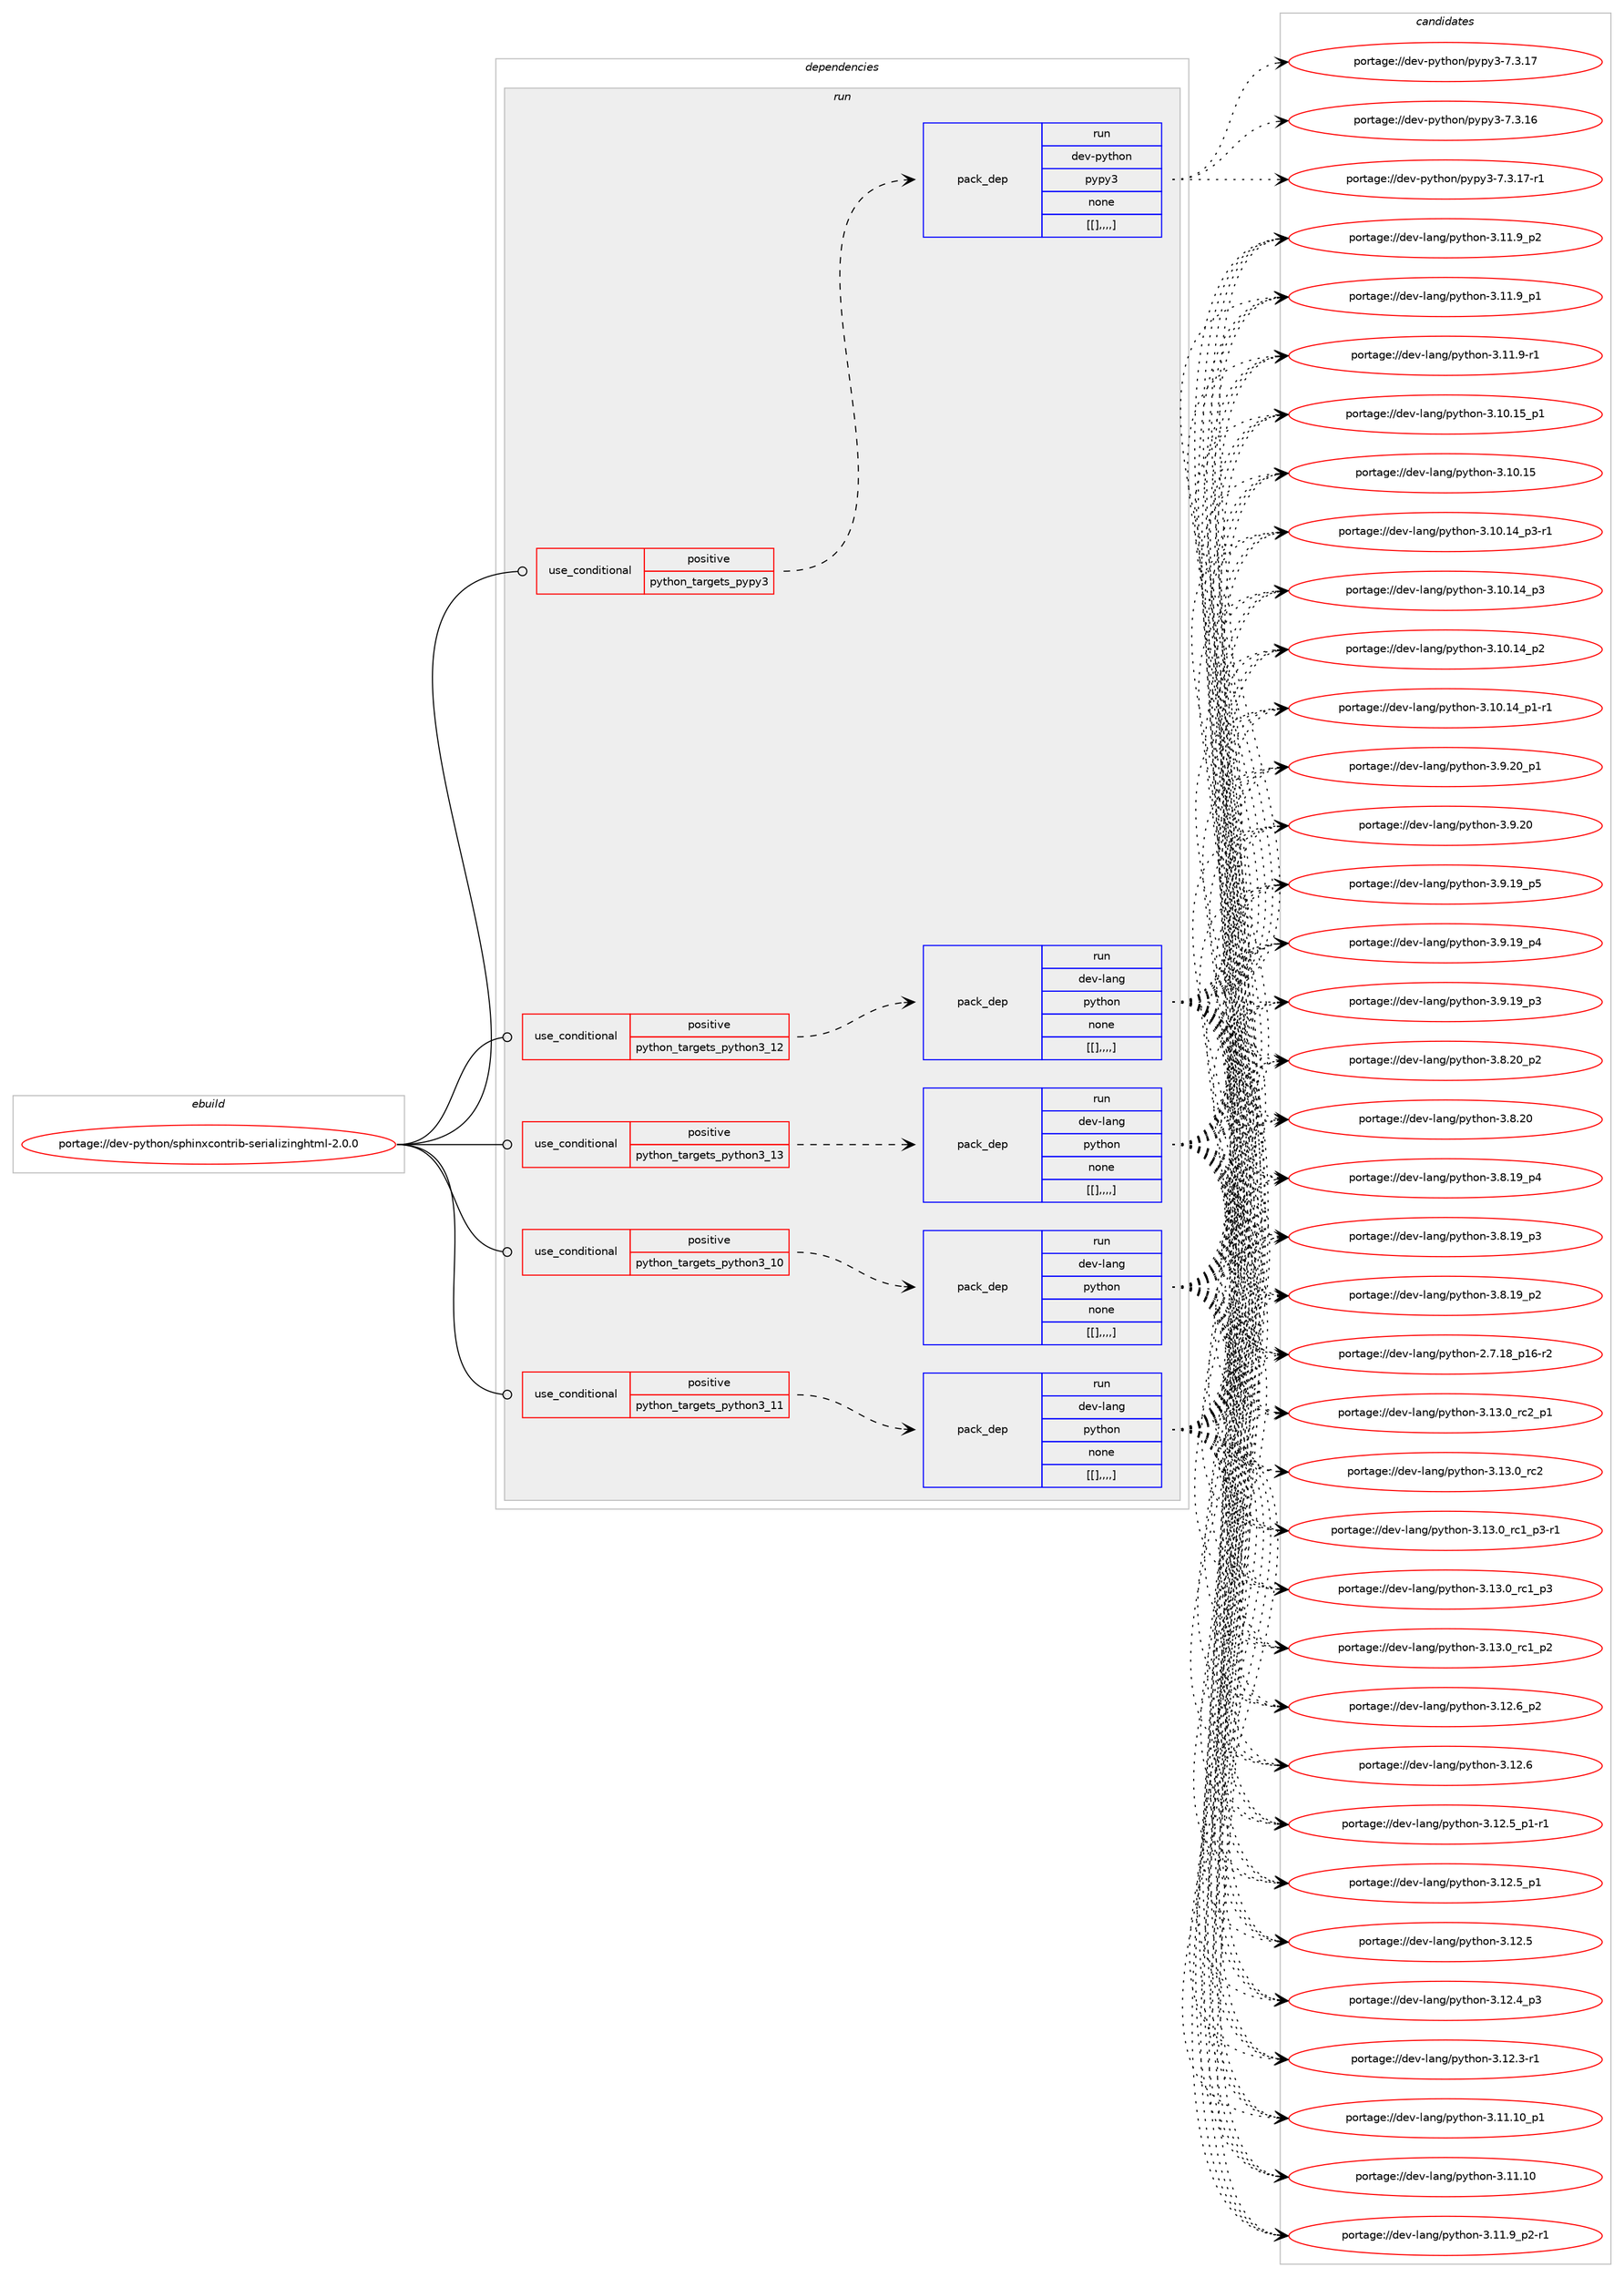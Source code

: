 digraph prolog {

# *************
# Graph options
# *************

newrank=true;
concentrate=true;
compound=true;
graph [rankdir=LR,fontname=Helvetica,fontsize=10,ranksep=1.5];#, ranksep=2.5, nodesep=0.2];
edge  [arrowhead=vee];
node  [fontname=Helvetica,fontsize=10];

# **********
# The ebuild
# **********

subgraph cluster_leftcol {
color=gray;
label=<<i>ebuild</i>>;
id [label="portage://dev-python/sphinxcontrib-serializinghtml-2.0.0", color=red, width=4, href="../dev-python/sphinxcontrib-serializinghtml-2.0.0.svg"];
}

# ****************
# The dependencies
# ****************

subgraph cluster_midcol {
color=gray;
label=<<i>dependencies</i>>;
subgraph cluster_compile {
fillcolor="#eeeeee";
style=filled;
label=<<i>compile</i>>;
}
subgraph cluster_compileandrun {
fillcolor="#eeeeee";
style=filled;
label=<<i>compile and run</i>>;
}
subgraph cluster_run {
fillcolor="#eeeeee";
style=filled;
label=<<i>run</i>>;
subgraph cond41649 {
dependency167500 [label=<<TABLE BORDER="0" CELLBORDER="1" CELLSPACING="0" CELLPADDING="4"><TR><TD ROWSPAN="3" CELLPADDING="10">use_conditional</TD></TR><TR><TD>positive</TD></TR><TR><TD>python_targets_pypy3</TD></TR></TABLE>>, shape=none, color=red];
subgraph pack124593 {
dependency167501 [label=<<TABLE BORDER="0" CELLBORDER="1" CELLSPACING="0" CELLPADDING="4" WIDTH="220"><TR><TD ROWSPAN="6" CELLPADDING="30">pack_dep</TD></TR><TR><TD WIDTH="110">run</TD></TR><TR><TD>dev-python</TD></TR><TR><TD>pypy3</TD></TR><TR><TD>none</TD></TR><TR><TD>[[],,,,]</TD></TR></TABLE>>, shape=none, color=blue];
}
dependency167500:e -> dependency167501:w [weight=20,style="dashed",arrowhead="vee"];
}
id:e -> dependency167500:w [weight=20,style="solid",arrowhead="odot"];
subgraph cond41650 {
dependency167502 [label=<<TABLE BORDER="0" CELLBORDER="1" CELLSPACING="0" CELLPADDING="4"><TR><TD ROWSPAN="3" CELLPADDING="10">use_conditional</TD></TR><TR><TD>positive</TD></TR><TR><TD>python_targets_python3_10</TD></TR></TABLE>>, shape=none, color=red];
subgraph pack124594 {
dependency167503 [label=<<TABLE BORDER="0" CELLBORDER="1" CELLSPACING="0" CELLPADDING="4" WIDTH="220"><TR><TD ROWSPAN="6" CELLPADDING="30">pack_dep</TD></TR><TR><TD WIDTH="110">run</TD></TR><TR><TD>dev-lang</TD></TR><TR><TD>python</TD></TR><TR><TD>none</TD></TR><TR><TD>[[],,,,]</TD></TR></TABLE>>, shape=none, color=blue];
}
dependency167502:e -> dependency167503:w [weight=20,style="dashed",arrowhead="vee"];
}
id:e -> dependency167502:w [weight=20,style="solid",arrowhead="odot"];
subgraph cond41651 {
dependency167504 [label=<<TABLE BORDER="0" CELLBORDER="1" CELLSPACING="0" CELLPADDING="4"><TR><TD ROWSPAN="3" CELLPADDING="10">use_conditional</TD></TR><TR><TD>positive</TD></TR><TR><TD>python_targets_python3_11</TD></TR></TABLE>>, shape=none, color=red];
subgraph pack124595 {
dependency167505 [label=<<TABLE BORDER="0" CELLBORDER="1" CELLSPACING="0" CELLPADDING="4" WIDTH="220"><TR><TD ROWSPAN="6" CELLPADDING="30">pack_dep</TD></TR><TR><TD WIDTH="110">run</TD></TR><TR><TD>dev-lang</TD></TR><TR><TD>python</TD></TR><TR><TD>none</TD></TR><TR><TD>[[],,,,]</TD></TR></TABLE>>, shape=none, color=blue];
}
dependency167504:e -> dependency167505:w [weight=20,style="dashed",arrowhead="vee"];
}
id:e -> dependency167504:w [weight=20,style="solid",arrowhead="odot"];
subgraph cond41652 {
dependency167506 [label=<<TABLE BORDER="0" CELLBORDER="1" CELLSPACING="0" CELLPADDING="4"><TR><TD ROWSPAN="3" CELLPADDING="10">use_conditional</TD></TR><TR><TD>positive</TD></TR><TR><TD>python_targets_python3_12</TD></TR></TABLE>>, shape=none, color=red];
subgraph pack124596 {
dependency167507 [label=<<TABLE BORDER="0" CELLBORDER="1" CELLSPACING="0" CELLPADDING="4" WIDTH="220"><TR><TD ROWSPAN="6" CELLPADDING="30">pack_dep</TD></TR><TR><TD WIDTH="110">run</TD></TR><TR><TD>dev-lang</TD></TR><TR><TD>python</TD></TR><TR><TD>none</TD></TR><TR><TD>[[],,,,]</TD></TR></TABLE>>, shape=none, color=blue];
}
dependency167506:e -> dependency167507:w [weight=20,style="dashed",arrowhead="vee"];
}
id:e -> dependency167506:w [weight=20,style="solid",arrowhead="odot"];
subgraph cond41653 {
dependency167508 [label=<<TABLE BORDER="0" CELLBORDER="1" CELLSPACING="0" CELLPADDING="4"><TR><TD ROWSPAN="3" CELLPADDING="10">use_conditional</TD></TR><TR><TD>positive</TD></TR><TR><TD>python_targets_python3_13</TD></TR></TABLE>>, shape=none, color=red];
subgraph pack124597 {
dependency167509 [label=<<TABLE BORDER="0" CELLBORDER="1" CELLSPACING="0" CELLPADDING="4" WIDTH="220"><TR><TD ROWSPAN="6" CELLPADDING="30">pack_dep</TD></TR><TR><TD WIDTH="110">run</TD></TR><TR><TD>dev-lang</TD></TR><TR><TD>python</TD></TR><TR><TD>none</TD></TR><TR><TD>[[],,,,]</TD></TR></TABLE>>, shape=none, color=blue];
}
dependency167508:e -> dependency167509:w [weight=20,style="dashed",arrowhead="vee"];
}
id:e -> dependency167508:w [weight=20,style="solid",arrowhead="odot"];
}
}

# **************
# The candidates
# **************

subgraph cluster_choices {
rank=same;
color=gray;
label=<<i>candidates</i>>;

subgraph choice124593 {
color=black;
nodesep=1;
choice100101118451121211161041111104711212111212151455546514649554511449 [label="portage://dev-python/pypy3-7.3.17-r1", color=red, width=4,href="../dev-python/pypy3-7.3.17-r1.svg"];
choice10010111845112121116104111110471121211121215145554651464955 [label="portage://dev-python/pypy3-7.3.17", color=red, width=4,href="../dev-python/pypy3-7.3.17.svg"];
choice10010111845112121116104111110471121211121215145554651464954 [label="portage://dev-python/pypy3-7.3.16", color=red, width=4,href="../dev-python/pypy3-7.3.16.svg"];
dependency167501:e -> choice100101118451121211161041111104711212111212151455546514649554511449:w [style=dotted,weight="100"];
dependency167501:e -> choice10010111845112121116104111110471121211121215145554651464955:w [style=dotted,weight="100"];
dependency167501:e -> choice10010111845112121116104111110471121211121215145554651464954:w [style=dotted,weight="100"];
}
subgraph choice124594 {
color=black;
nodesep=1;
choice100101118451089711010347112121116104111110455146495146489511499509511249 [label="portage://dev-lang/python-3.13.0_rc2_p1", color=red, width=4,href="../dev-lang/python-3.13.0_rc2_p1.svg"];
choice10010111845108971101034711212111610411111045514649514648951149950 [label="portage://dev-lang/python-3.13.0_rc2", color=red, width=4,href="../dev-lang/python-3.13.0_rc2.svg"];
choice1001011184510897110103471121211161041111104551464951464895114994995112514511449 [label="portage://dev-lang/python-3.13.0_rc1_p3-r1", color=red, width=4,href="../dev-lang/python-3.13.0_rc1_p3-r1.svg"];
choice100101118451089711010347112121116104111110455146495146489511499499511251 [label="portage://dev-lang/python-3.13.0_rc1_p3", color=red, width=4,href="../dev-lang/python-3.13.0_rc1_p3.svg"];
choice100101118451089711010347112121116104111110455146495146489511499499511250 [label="portage://dev-lang/python-3.13.0_rc1_p2", color=red, width=4,href="../dev-lang/python-3.13.0_rc1_p2.svg"];
choice100101118451089711010347112121116104111110455146495046549511250 [label="portage://dev-lang/python-3.12.6_p2", color=red, width=4,href="../dev-lang/python-3.12.6_p2.svg"];
choice10010111845108971101034711212111610411111045514649504654 [label="portage://dev-lang/python-3.12.6", color=red, width=4,href="../dev-lang/python-3.12.6.svg"];
choice1001011184510897110103471121211161041111104551464950465395112494511449 [label="portage://dev-lang/python-3.12.5_p1-r1", color=red, width=4,href="../dev-lang/python-3.12.5_p1-r1.svg"];
choice100101118451089711010347112121116104111110455146495046539511249 [label="portage://dev-lang/python-3.12.5_p1", color=red, width=4,href="../dev-lang/python-3.12.5_p1.svg"];
choice10010111845108971101034711212111610411111045514649504653 [label="portage://dev-lang/python-3.12.5", color=red, width=4,href="../dev-lang/python-3.12.5.svg"];
choice100101118451089711010347112121116104111110455146495046529511251 [label="portage://dev-lang/python-3.12.4_p3", color=red, width=4,href="../dev-lang/python-3.12.4_p3.svg"];
choice100101118451089711010347112121116104111110455146495046514511449 [label="portage://dev-lang/python-3.12.3-r1", color=red, width=4,href="../dev-lang/python-3.12.3-r1.svg"];
choice10010111845108971101034711212111610411111045514649494649489511249 [label="portage://dev-lang/python-3.11.10_p1", color=red, width=4,href="../dev-lang/python-3.11.10_p1.svg"];
choice1001011184510897110103471121211161041111104551464949464948 [label="portage://dev-lang/python-3.11.10", color=red, width=4,href="../dev-lang/python-3.11.10.svg"];
choice1001011184510897110103471121211161041111104551464949465795112504511449 [label="portage://dev-lang/python-3.11.9_p2-r1", color=red, width=4,href="../dev-lang/python-3.11.9_p2-r1.svg"];
choice100101118451089711010347112121116104111110455146494946579511250 [label="portage://dev-lang/python-3.11.9_p2", color=red, width=4,href="../dev-lang/python-3.11.9_p2.svg"];
choice100101118451089711010347112121116104111110455146494946579511249 [label="portage://dev-lang/python-3.11.9_p1", color=red, width=4,href="../dev-lang/python-3.11.9_p1.svg"];
choice100101118451089711010347112121116104111110455146494946574511449 [label="portage://dev-lang/python-3.11.9-r1", color=red, width=4,href="../dev-lang/python-3.11.9-r1.svg"];
choice10010111845108971101034711212111610411111045514649484649539511249 [label="portage://dev-lang/python-3.10.15_p1", color=red, width=4,href="../dev-lang/python-3.10.15_p1.svg"];
choice1001011184510897110103471121211161041111104551464948464953 [label="portage://dev-lang/python-3.10.15", color=red, width=4,href="../dev-lang/python-3.10.15.svg"];
choice100101118451089711010347112121116104111110455146494846495295112514511449 [label="portage://dev-lang/python-3.10.14_p3-r1", color=red, width=4,href="../dev-lang/python-3.10.14_p3-r1.svg"];
choice10010111845108971101034711212111610411111045514649484649529511251 [label="portage://dev-lang/python-3.10.14_p3", color=red, width=4,href="../dev-lang/python-3.10.14_p3.svg"];
choice10010111845108971101034711212111610411111045514649484649529511250 [label="portage://dev-lang/python-3.10.14_p2", color=red, width=4,href="../dev-lang/python-3.10.14_p2.svg"];
choice100101118451089711010347112121116104111110455146494846495295112494511449 [label="portage://dev-lang/python-3.10.14_p1-r1", color=red, width=4,href="../dev-lang/python-3.10.14_p1-r1.svg"];
choice100101118451089711010347112121116104111110455146574650489511249 [label="portage://dev-lang/python-3.9.20_p1", color=red, width=4,href="../dev-lang/python-3.9.20_p1.svg"];
choice10010111845108971101034711212111610411111045514657465048 [label="portage://dev-lang/python-3.9.20", color=red, width=4,href="../dev-lang/python-3.9.20.svg"];
choice100101118451089711010347112121116104111110455146574649579511253 [label="portage://dev-lang/python-3.9.19_p5", color=red, width=4,href="../dev-lang/python-3.9.19_p5.svg"];
choice100101118451089711010347112121116104111110455146574649579511252 [label="portage://dev-lang/python-3.9.19_p4", color=red, width=4,href="../dev-lang/python-3.9.19_p4.svg"];
choice100101118451089711010347112121116104111110455146574649579511251 [label="portage://dev-lang/python-3.9.19_p3", color=red, width=4,href="../dev-lang/python-3.9.19_p3.svg"];
choice100101118451089711010347112121116104111110455146564650489511250 [label="portage://dev-lang/python-3.8.20_p2", color=red, width=4,href="../dev-lang/python-3.8.20_p2.svg"];
choice10010111845108971101034711212111610411111045514656465048 [label="portage://dev-lang/python-3.8.20", color=red, width=4,href="../dev-lang/python-3.8.20.svg"];
choice100101118451089711010347112121116104111110455146564649579511252 [label="portage://dev-lang/python-3.8.19_p4", color=red, width=4,href="../dev-lang/python-3.8.19_p4.svg"];
choice100101118451089711010347112121116104111110455146564649579511251 [label="portage://dev-lang/python-3.8.19_p3", color=red, width=4,href="../dev-lang/python-3.8.19_p3.svg"];
choice100101118451089711010347112121116104111110455146564649579511250 [label="portage://dev-lang/python-3.8.19_p2", color=red, width=4,href="../dev-lang/python-3.8.19_p2.svg"];
choice100101118451089711010347112121116104111110455046554649569511249544511450 [label="portage://dev-lang/python-2.7.18_p16-r2", color=red, width=4,href="../dev-lang/python-2.7.18_p16-r2.svg"];
dependency167503:e -> choice100101118451089711010347112121116104111110455146495146489511499509511249:w [style=dotted,weight="100"];
dependency167503:e -> choice10010111845108971101034711212111610411111045514649514648951149950:w [style=dotted,weight="100"];
dependency167503:e -> choice1001011184510897110103471121211161041111104551464951464895114994995112514511449:w [style=dotted,weight="100"];
dependency167503:e -> choice100101118451089711010347112121116104111110455146495146489511499499511251:w [style=dotted,weight="100"];
dependency167503:e -> choice100101118451089711010347112121116104111110455146495146489511499499511250:w [style=dotted,weight="100"];
dependency167503:e -> choice100101118451089711010347112121116104111110455146495046549511250:w [style=dotted,weight="100"];
dependency167503:e -> choice10010111845108971101034711212111610411111045514649504654:w [style=dotted,weight="100"];
dependency167503:e -> choice1001011184510897110103471121211161041111104551464950465395112494511449:w [style=dotted,weight="100"];
dependency167503:e -> choice100101118451089711010347112121116104111110455146495046539511249:w [style=dotted,weight="100"];
dependency167503:e -> choice10010111845108971101034711212111610411111045514649504653:w [style=dotted,weight="100"];
dependency167503:e -> choice100101118451089711010347112121116104111110455146495046529511251:w [style=dotted,weight="100"];
dependency167503:e -> choice100101118451089711010347112121116104111110455146495046514511449:w [style=dotted,weight="100"];
dependency167503:e -> choice10010111845108971101034711212111610411111045514649494649489511249:w [style=dotted,weight="100"];
dependency167503:e -> choice1001011184510897110103471121211161041111104551464949464948:w [style=dotted,weight="100"];
dependency167503:e -> choice1001011184510897110103471121211161041111104551464949465795112504511449:w [style=dotted,weight="100"];
dependency167503:e -> choice100101118451089711010347112121116104111110455146494946579511250:w [style=dotted,weight="100"];
dependency167503:e -> choice100101118451089711010347112121116104111110455146494946579511249:w [style=dotted,weight="100"];
dependency167503:e -> choice100101118451089711010347112121116104111110455146494946574511449:w [style=dotted,weight="100"];
dependency167503:e -> choice10010111845108971101034711212111610411111045514649484649539511249:w [style=dotted,weight="100"];
dependency167503:e -> choice1001011184510897110103471121211161041111104551464948464953:w [style=dotted,weight="100"];
dependency167503:e -> choice100101118451089711010347112121116104111110455146494846495295112514511449:w [style=dotted,weight="100"];
dependency167503:e -> choice10010111845108971101034711212111610411111045514649484649529511251:w [style=dotted,weight="100"];
dependency167503:e -> choice10010111845108971101034711212111610411111045514649484649529511250:w [style=dotted,weight="100"];
dependency167503:e -> choice100101118451089711010347112121116104111110455146494846495295112494511449:w [style=dotted,weight="100"];
dependency167503:e -> choice100101118451089711010347112121116104111110455146574650489511249:w [style=dotted,weight="100"];
dependency167503:e -> choice10010111845108971101034711212111610411111045514657465048:w [style=dotted,weight="100"];
dependency167503:e -> choice100101118451089711010347112121116104111110455146574649579511253:w [style=dotted,weight="100"];
dependency167503:e -> choice100101118451089711010347112121116104111110455146574649579511252:w [style=dotted,weight="100"];
dependency167503:e -> choice100101118451089711010347112121116104111110455146574649579511251:w [style=dotted,weight="100"];
dependency167503:e -> choice100101118451089711010347112121116104111110455146564650489511250:w [style=dotted,weight="100"];
dependency167503:e -> choice10010111845108971101034711212111610411111045514656465048:w [style=dotted,weight="100"];
dependency167503:e -> choice100101118451089711010347112121116104111110455146564649579511252:w [style=dotted,weight="100"];
dependency167503:e -> choice100101118451089711010347112121116104111110455146564649579511251:w [style=dotted,weight="100"];
dependency167503:e -> choice100101118451089711010347112121116104111110455146564649579511250:w [style=dotted,weight="100"];
dependency167503:e -> choice100101118451089711010347112121116104111110455046554649569511249544511450:w [style=dotted,weight="100"];
}
subgraph choice124595 {
color=black;
nodesep=1;
choice100101118451089711010347112121116104111110455146495146489511499509511249 [label="portage://dev-lang/python-3.13.0_rc2_p1", color=red, width=4,href="../dev-lang/python-3.13.0_rc2_p1.svg"];
choice10010111845108971101034711212111610411111045514649514648951149950 [label="portage://dev-lang/python-3.13.0_rc2", color=red, width=4,href="../dev-lang/python-3.13.0_rc2.svg"];
choice1001011184510897110103471121211161041111104551464951464895114994995112514511449 [label="portage://dev-lang/python-3.13.0_rc1_p3-r1", color=red, width=4,href="../dev-lang/python-3.13.0_rc1_p3-r1.svg"];
choice100101118451089711010347112121116104111110455146495146489511499499511251 [label="portage://dev-lang/python-3.13.0_rc1_p3", color=red, width=4,href="../dev-lang/python-3.13.0_rc1_p3.svg"];
choice100101118451089711010347112121116104111110455146495146489511499499511250 [label="portage://dev-lang/python-3.13.0_rc1_p2", color=red, width=4,href="../dev-lang/python-3.13.0_rc1_p2.svg"];
choice100101118451089711010347112121116104111110455146495046549511250 [label="portage://dev-lang/python-3.12.6_p2", color=red, width=4,href="../dev-lang/python-3.12.6_p2.svg"];
choice10010111845108971101034711212111610411111045514649504654 [label="portage://dev-lang/python-3.12.6", color=red, width=4,href="../dev-lang/python-3.12.6.svg"];
choice1001011184510897110103471121211161041111104551464950465395112494511449 [label="portage://dev-lang/python-3.12.5_p1-r1", color=red, width=4,href="../dev-lang/python-3.12.5_p1-r1.svg"];
choice100101118451089711010347112121116104111110455146495046539511249 [label="portage://dev-lang/python-3.12.5_p1", color=red, width=4,href="../dev-lang/python-3.12.5_p1.svg"];
choice10010111845108971101034711212111610411111045514649504653 [label="portage://dev-lang/python-3.12.5", color=red, width=4,href="../dev-lang/python-3.12.5.svg"];
choice100101118451089711010347112121116104111110455146495046529511251 [label="portage://dev-lang/python-3.12.4_p3", color=red, width=4,href="../dev-lang/python-3.12.4_p3.svg"];
choice100101118451089711010347112121116104111110455146495046514511449 [label="portage://dev-lang/python-3.12.3-r1", color=red, width=4,href="../dev-lang/python-3.12.3-r1.svg"];
choice10010111845108971101034711212111610411111045514649494649489511249 [label="portage://dev-lang/python-3.11.10_p1", color=red, width=4,href="../dev-lang/python-3.11.10_p1.svg"];
choice1001011184510897110103471121211161041111104551464949464948 [label="portage://dev-lang/python-3.11.10", color=red, width=4,href="../dev-lang/python-3.11.10.svg"];
choice1001011184510897110103471121211161041111104551464949465795112504511449 [label="portage://dev-lang/python-3.11.9_p2-r1", color=red, width=4,href="../dev-lang/python-3.11.9_p2-r1.svg"];
choice100101118451089711010347112121116104111110455146494946579511250 [label="portage://dev-lang/python-3.11.9_p2", color=red, width=4,href="../dev-lang/python-3.11.9_p2.svg"];
choice100101118451089711010347112121116104111110455146494946579511249 [label="portage://dev-lang/python-3.11.9_p1", color=red, width=4,href="../dev-lang/python-3.11.9_p1.svg"];
choice100101118451089711010347112121116104111110455146494946574511449 [label="portage://dev-lang/python-3.11.9-r1", color=red, width=4,href="../dev-lang/python-3.11.9-r1.svg"];
choice10010111845108971101034711212111610411111045514649484649539511249 [label="portage://dev-lang/python-3.10.15_p1", color=red, width=4,href="../dev-lang/python-3.10.15_p1.svg"];
choice1001011184510897110103471121211161041111104551464948464953 [label="portage://dev-lang/python-3.10.15", color=red, width=4,href="../dev-lang/python-3.10.15.svg"];
choice100101118451089711010347112121116104111110455146494846495295112514511449 [label="portage://dev-lang/python-3.10.14_p3-r1", color=red, width=4,href="../dev-lang/python-3.10.14_p3-r1.svg"];
choice10010111845108971101034711212111610411111045514649484649529511251 [label="portage://dev-lang/python-3.10.14_p3", color=red, width=4,href="../dev-lang/python-3.10.14_p3.svg"];
choice10010111845108971101034711212111610411111045514649484649529511250 [label="portage://dev-lang/python-3.10.14_p2", color=red, width=4,href="../dev-lang/python-3.10.14_p2.svg"];
choice100101118451089711010347112121116104111110455146494846495295112494511449 [label="portage://dev-lang/python-3.10.14_p1-r1", color=red, width=4,href="../dev-lang/python-3.10.14_p1-r1.svg"];
choice100101118451089711010347112121116104111110455146574650489511249 [label="portage://dev-lang/python-3.9.20_p1", color=red, width=4,href="../dev-lang/python-3.9.20_p1.svg"];
choice10010111845108971101034711212111610411111045514657465048 [label="portage://dev-lang/python-3.9.20", color=red, width=4,href="../dev-lang/python-3.9.20.svg"];
choice100101118451089711010347112121116104111110455146574649579511253 [label="portage://dev-lang/python-3.9.19_p5", color=red, width=4,href="../dev-lang/python-3.9.19_p5.svg"];
choice100101118451089711010347112121116104111110455146574649579511252 [label="portage://dev-lang/python-3.9.19_p4", color=red, width=4,href="../dev-lang/python-3.9.19_p4.svg"];
choice100101118451089711010347112121116104111110455146574649579511251 [label="portage://dev-lang/python-3.9.19_p3", color=red, width=4,href="../dev-lang/python-3.9.19_p3.svg"];
choice100101118451089711010347112121116104111110455146564650489511250 [label="portage://dev-lang/python-3.8.20_p2", color=red, width=4,href="../dev-lang/python-3.8.20_p2.svg"];
choice10010111845108971101034711212111610411111045514656465048 [label="portage://dev-lang/python-3.8.20", color=red, width=4,href="../dev-lang/python-3.8.20.svg"];
choice100101118451089711010347112121116104111110455146564649579511252 [label="portage://dev-lang/python-3.8.19_p4", color=red, width=4,href="../dev-lang/python-3.8.19_p4.svg"];
choice100101118451089711010347112121116104111110455146564649579511251 [label="portage://dev-lang/python-3.8.19_p3", color=red, width=4,href="../dev-lang/python-3.8.19_p3.svg"];
choice100101118451089711010347112121116104111110455146564649579511250 [label="portage://dev-lang/python-3.8.19_p2", color=red, width=4,href="../dev-lang/python-3.8.19_p2.svg"];
choice100101118451089711010347112121116104111110455046554649569511249544511450 [label="portage://dev-lang/python-2.7.18_p16-r2", color=red, width=4,href="../dev-lang/python-2.7.18_p16-r2.svg"];
dependency167505:e -> choice100101118451089711010347112121116104111110455146495146489511499509511249:w [style=dotted,weight="100"];
dependency167505:e -> choice10010111845108971101034711212111610411111045514649514648951149950:w [style=dotted,weight="100"];
dependency167505:e -> choice1001011184510897110103471121211161041111104551464951464895114994995112514511449:w [style=dotted,weight="100"];
dependency167505:e -> choice100101118451089711010347112121116104111110455146495146489511499499511251:w [style=dotted,weight="100"];
dependency167505:e -> choice100101118451089711010347112121116104111110455146495146489511499499511250:w [style=dotted,weight="100"];
dependency167505:e -> choice100101118451089711010347112121116104111110455146495046549511250:w [style=dotted,weight="100"];
dependency167505:e -> choice10010111845108971101034711212111610411111045514649504654:w [style=dotted,weight="100"];
dependency167505:e -> choice1001011184510897110103471121211161041111104551464950465395112494511449:w [style=dotted,weight="100"];
dependency167505:e -> choice100101118451089711010347112121116104111110455146495046539511249:w [style=dotted,weight="100"];
dependency167505:e -> choice10010111845108971101034711212111610411111045514649504653:w [style=dotted,weight="100"];
dependency167505:e -> choice100101118451089711010347112121116104111110455146495046529511251:w [style=dotted,weight="100"];
dependency167505:e -> choice100101118451089711010347112121116104111110455146495046514511449:w [style=dotted,weight="100"];
dependency167505:e -> choice10010111845108971101034711212111610411111045514649494649489511249:w [style=dotted,weight="100"];
dependency167505:e -> choice1001011184510897110103471121211161041111104551464949464948:w [style=dotted,weight="100"];
dependency167505:e -> choice1001011184510897110103471121211161041111104551464949465795112504511449:w [style=dotted,weight="100"];
dependency167505:e -> choice100101118451089711010347112121116104111110455146494946579511250:w [style=dotted,weight="100"];
dependency167505:e -> choice100101118451089711010347112121116104111110455146494946579511249:w [style=dotted,weight="100"];
dependency167505:e -> choice100101118451089711010347112121116104111110455146494946574511449:w [style=dotted,weight="100"];
dependency167505:e -> choice10010111845108971101034711212111610411111045514649484649539511249:w [style=dotted,weight="100"];
dependency167505:e -> choice1001011184510897110103471121211161041111104551464948464953:w [style=dotted,weight="100"];
dependency167505:e -> choice100101118451089711010347112121116104111110455146494846495295112514511449:w [style=dotted,weight="100"];
dependency167505:e -> choice10010111845108971101034711212111610411111045514649484649529511251:w [style=dotted,weight="100"];
dependency167505:e -> choice10010111845108971101034711212111610411111045514649484649529511250:w [style=dotted,weight="100"];
dependency167505:e -> choice100101118451089711010347112121116104111110455146494846495295112494511449:w [style=dotted,weight="100"];
dependency167505:e -> choice100101118451089711010347112121116104111110455146574650489511249:w [style=dotted,weight="100"];
dependency167505:e -> choice10010111845108971101034711212111610411111045514657465048:w [style=dotted,weight="100"];
dependency167505:e -> choice100101118451089711010347112121116104111110455146574649579511253:w [style=dotted,weight="100"];
dependency167505:e -> choice100101118451089711010347112121116104111110455146574649579511252:w [style=dotted,weight="100"];
dependency167505:e -> choice100101118451089711010347112121116104111110455146574649579511251:w [style=dotted,weight="100"];
dependency167505:e -> choice100101118451089711010347112121116104111110455146564650489511250:w [style=dotted,weight="100"];
dependency167505:e -> choice10010111845108971101034711212111610411111045514656465048:w [style=dotted,weight="100"];
dependency167505:e -> choice100101118451089711010347112121116104111110455146564649579511252:w [style=dotted,weight="100"];
dependency167505:e -> choice100101118451089711010347112121116104111110455146564649579511251:w [style=dotted,weight="100"];
dependency167505:e -> choice100101118451089711010347112121116104111110455146564649579511250:w [style=dotted,weight="100"];
dependency167505:e -> choice100101118451089711010347112121116104111110455046554649569511249544511450:w [style=dotted,weight="100"];
}
subgraph choice124596 {
color=black;
nodesep=1;
choice100101118451089711010347112121116104111110455146495146489511499509511249 [label="portage://dev-lang/python-3.13.0_rc2_p1", color=red, width=4,href="../dev-lang/python-3.13.0_rc2_p1.svg"];
choice10010111845108971101034711212111610411111045514649514648951149950 [label="portage://dev-lang/python-3.13.0_rc2", color=red, width=4,href="../dev-lang/python-3.13.0_rc2.svg"];
choice1001011184510897110103471121211161041111104551464951464895114994995112514511449 [label="portage://dev-lang/python-3.13.0_rc1_p3-r1", color=red, width=4,href="../dev-lang/python-3.13.0_rc1_p3-r1.svg"];
choice100101118451089711010347112121116104111110455146495146489511499499511251 [label="portage://dev-lang/python-3.13.0_rc1_p3", color=red, width=4,href="../dev-lang/python-3.13.0_rc1_p3.svg"];
choice100101118451089711010347112121116104111110455146495146489511499499511250 [label="portage://dev-lang/python-3.13.0_rc1_p2", color=red, width=4,href="../dev-lang/python-3.13.0_rc1_p2.svg"];
choice100101118451089711010347112121116104111110455146495046549511250 [label="portage://dev-lang/python-3.12.6_p2", color=red, width=4,href="../dev-lang/python-3.12.6_p2.svg"];
choice10010111845108971101034711212111610411111045514649504654 [label="portage://dev-lang/python-3.12.6", color=red, width=4,href="../dev-lang/python-3.12.6.svg"];
choice1001011184510897110103471121211161041111104551464950465395112494511449 [label="portage://dev-lang/python-3.12.5_p1-r1", color=red, width=4,href="../dev-lang/python-3.12.5_p1-r1.svg"];
choice100101118451089711010347112121116104111110455146495046539511249 [label="portage://dev-lang/python-3.12.5_p1", color=red, width=4,href="../dev-lang/python-3.12.5_p1.svg"];
choice10010111845108971101034711212111610411111045514649504653 [label="portage://dev-lang/python-3.12.5", color=red, width=4,href="../dev-lang/python-3.12.5.svg"];
choice100101118451089711010347112121116104111110455146495046529511251 [label="portage://dev-lang/python-3.12.4_p3", color=red, width=4,href="../dev-lang/python-3.12.4_p3.svg"];
choice100101118451089711010347112121116104111110455146495046514511449 [label="portage://dev-lang/python-3.12.3-r1", color=red, width=4,href="../dev-lang/python-3.12.3-r1.svg"];
choice10010111845108971101034711212111610411111045514649494649489511249 [label="portage://dev-lang/python-3.11.10_p1", color=red, width=4,href="../dev-lang/python-3.11.10_p1.svg"];
choice1001011184510897110103471121211161041111104551464949464948 [label="portage://dev-lang/python-3.11.10", color=red, width=4,href="../dev-lang/python-3.11.10.svg"];
choice1001011184510897110103471121211161041111104551464949465795112504511449 [label="portage://dev-lang/python-3.11.9_p2-r1", color=red, width=4,href="../dev-lang/python-3.11.9_p2-r1.svg"];
choice100101118451089711010347112121116104111110455146494946579511250 [label="portage://dev-lang/python-3.11.9_p2", color=red, width=4,href="../dev-lang/python-3.11.9_p2.svg"];
choice100101118451089711010347112121116104111110455146494946579511249 [label="portage://dev-lang/python-3.11.9_p1", color=red, width=4,href="../dev-lang/python-3.11.9_p1.svg"];
choice100101118451089711010347112121116104111110455146494946574511449 [label="portage://dev-lang/python-3.11.9-r1", color=red, width=4,href="../dev-lang/python-3.11.9-r1.svg"];
choice10010111845108971101034711212111610411111045514649484649539511249 [label="portage://dev-lang/python-3.10.15_p1", color=red, width=4,href="../dev-lang/python-3.10.15_p1.svg"];
choice1001011184510897110103471121211161041111104551464948464953 [label="portage://dev-lang/python-3.10.15", color=red, width=4,href="../dev-lang/python-3.10.15.svg"];
choice100101118451089711010347112121116104111110455146494846495295112514511449 [label="portage://dev-lang/python-3.10.14_p3-r1", color=red, width=4,href="../dev-lang/python-3.10.14_p3-r1.svg"];
choice10010111845108971101034711212111610411111045514649484649529511251 [label="portage://dev-lang/python-3.10.14_p3", color=red, width=4,href="../dev-lang/python-3.10.14_p3.svg"];
choice10010111845108971101034711212111610411111045514649484649529511250 [label="portage://dev-lang/python-3.10.14_p2", color=red, width=4,href="../dev-lang/python-3.10.14_p2.svg"];
choice100101118451089711010347112121116104111110455146494846495295112494511449 [label="portage://dev-lang/python-3.10.14_p1-r1", color=red, width=4,href="../dev-lang/python-3.10.14_p1-r1.svg"];
choice100101118451089711010347112121116104111110455146574650489511249 [label="portage://dev-lang/python-3.9.20_p1", color=red, width=4,href="../dev-lang/python-3.9.20_p1.svg"];
choice10010111845108971101034711212111610411111045514657465048 [label="portage://dev-lang/python-3.9.20", color=red, width=4,href="../dev-lang/python-3.9.20.svg"];
choice100101118451089711010347112121116104111110455146574649579511253 [label="portage://dev-lang/python-3.9.19_p5", color=red, width=4,href="../dev-lang/python-3.9.19_p5.svg"];
choice100101118451089711010347112121116104111110455146574649579511252 [label="portage://dev-lang/python-3.9.19_p4", color=red, width=4,href="../dev-lang/python-3.9.19_p4.svg"];
choice100101118451089711010347112121116104111110455146574649579511251 [label="portage://dev-lang/python-3.9.19_p3", color=red, width=4,href="../dev-lang/python-3.9.19_p3.svg"];
choice100101118451089711010347112121116104111110455146564650489511250 [label="portage://dev-lang/python-3.8.20_p2", color=red, width=4,href="../dev-lang/python-3.8.20_p2.svg"];
choice10010111845108971101034711212111610411111045514656465048 [label="portage://dev-lang/python-3.8.20", color=red, width=4,href="../dev-lang/python-3.8.20.svg"];
choice100101118451089711010347112121116104111110455146564649579511252 [label="portage://dev-lang/python-3.8.19_p4", color=red, width=4,href="../dev-lang/python-3.8.19_p4.svg"];
choice100101118451089711010347112121116104111110455146564649579511251 [label="portage://dev-lang/python-3.8.19_p3", color=red, width=4,href="../dev-lang/python-3.8.19_p3.svg"];
choice100101118451089711010347112121116104111110455146564649579511250 [label="portage://dev-lang/python-3.8.19_p2", color=red, width=4,href="../dev-lang/python-3.8.19_p2.svg"];
choice100101118451089711010347112121116104111110455046554649569511249544511450 [label="portage://dev-lang/python-2.7.18_p16-r2", color=red, width=4,href="../dev-lang/python-2.7.18_p16-r2.svg"];
dependency167507:e -> choice100101118451089711010347112121116104111110455146495146489511499509511249:w [style=dotted,weight="100"];
dependency167507:e -> choice10010111845108971101034711212111610411111045514649514648951149950:w [style=dotted,weight="100"];
dependency167507:e -> choice1001011184510897110103471121211161041111104551464951464895114994995112514511449:w [style=dotted,weight="100"];
dependency167507:e -> choice100101118451089711010347112121116104111110455146495146489511499499511251:w [style=dotted,weight="100"];
dependency167507:e -> choice100101118451089711010347112121116104111110455146495146489511499499511250:w [style=dotted,weight="100"];
dependency167507:e -> choice100101118451089711010347112121116104111110455146495046549511250:w [style=dotted,weight="100"];
dependency167507:e -> choice10010111845108971101034711212111610411111045514649504654:w [style=dotted,weight="100"];
dependency167507:e -> choice1001011184510897110103471121211161041111104551464950465395112494511449:w [style=dotted,weight="100"];
dependency167507:e -> choice100101118451089711010347112121116104111110455146495046539511249:w [style=dotted,weight="100"];
dependency167507:e -> choice10010111845108971101034711212111610411111045514649504653:w [style=dotted,weight="100"];
dependency167507:e -> choice100101118451089711010347112121116104111110455146495046529511251:w [style=dotted,weight="100"];
dependency167507:e -> choice100101118451089711010347112121116104111110455146495046514511449:w [style=dotted,weight="100"];
dependency167507:e -> choice10010111845108971101034711212111610411111045514649494649489511249:w [style=dotted,weight="100"];
dependency167507:e -> choice1001011184510897110103471121211161041111104551464949464948:w [style=dotted,weight="100"];
dependency167507:e -> choice1001011184510897110103471121211161041111104551464949465795112504511449:w [style=dotted,weight="100"];
dependency167507:e -> choice100101118451089711010347112121116104111110455146494946579511250:w [style=dotted,weight="100"];
dependency167507:e -> choice100101118451089711010347112121116104111110455146494946579511249:w [style=dotted,weight="100"];
dependency167507:e -> choice100101118451089711010347112121116104111110455146494946574511449:w [style=dotted,weight="100"];
dependency167507:e -> choice10010111845108971101034711212111610411111045514649484649539511249:w [style=dotted,weight="100"];
dependency167507:e -> choice1001011184510897110103471121211161041111104551464948464953:w [style=dotted,weight="100"];
dependency167507:e -> choice100101118451089711010347112121116104111110455146494846495295112514511449:w [style=dotted,weight="100"];
dependency167507:e -> choice10010111845108971101034711212111610411111045514649484649529511251:w [style=dotted,weight="100"];
dependency167507:e -> choice10010111845108971101034711212111610411111045514649484649529511250:w [style=dotted,weight="100"];
dependency167507:e -> choice100101118451089711010347112121116104111110455146494846495295112494511449:w [style=dotted,weight="100"];
dependency167507:e -> choice100101118451089711010347112121116104111110455146574650489511249:w [style=dotted,weight="100"];
dependency167507:e -> choice10010111845108971101034711212111610411111045514657465048:w [style=dotted,weight="100"];
dependency167507:e -> choice100101118451089711010347112121116104111110455146574649579511253:w [style=dotted,weight="100"];
dependency167507:e -> choice100101118451089711010347112121116104111110455146574649579511252:w [style=dotted,weight="100"];
dependency167507:e -> choice100101118451089711010347112121116104111110455146574649579511251:w [style=dotted,weight="100"];
dependency167507:e -> choice100101118451089711010347112121116104111110455146564650489511250:w [style=dotted,weight="100"];
dependency167507:e -> choice10010111845108971101034711212111610411111045514656465048:w [style=dotted,weight="100"];
dependency167507:e -> choice100101118451089711010347112121116104111110455146564649579511252:w [style=dotted,weight="100"];
dependency167507:e -> choice100101118451089711010347112121116104111110455146564649579511251:w [style=dotted,weight="100"];
dependency167507:e -> choice100101118451089711010347112121116104111110455146564649579511250:w [style=dotted,weight="100"];
dependency167507:e -> choice100101118451089711010347112121116104111110455046554649569511249544511450:w [style=dotted,weight="100"];
}
subgraph choice124597 {
color=black;
nodesep=1;
choice100101118451089711010347112121116104111110455146495146489511499509511249 [label="portage://dev-lang/python-3.13.0_rc2_p1", color=red, width=4,href="../dev-lang/python-3.13.0_rc2_p1.svg"];
choice10010111845108971101034711212111610411111045514649514648951149950 [label="portage://dev-lang/python-3.13.0_rc2", color=red, width=4,href="../dev-lang/python-3.13.0_rc2.svg"];
choice1001011184510897110103471121211161041111104551464951464895114994995112514511449 [label="portage://dev-lang/python-3.13.0_rc1_p3-r1", color=red, width=4,href="../dev-lang/python-3.13.0_rc1_p3-r1.svg"];
choice100101118451089711010347112121116104111110455146495146489511499499511251 [label="portage://dev-lang/python-3.13.0_rc1_p3", color=red, width=4,href="../dev-lang/python-3.13.0_rc1_p3.svg"];
choice100101118451089711010347112121116104111110455146495146489511499499511250 [label="portage://dev-lang/python-3.13.0_rc1_p2", color=red, width=4,href="../dev-lang/python-3.13.0_rc1_p2.svg"];
choice100101118451089711010347112121116104111110455146495046549511250 [label="portage://dev-lang/python-3.12.6_p2", color=red, width=4,href="../dev-lang/python-3.12.6_p2.svg"];
choice10010111845108971101034711212111610411111045514649504654 [label="portage://dev-lang/python-3.12.6", color=red, width=4,href="../dev-lang/python-3.12.6.svg"];
choice1001011184510897110103471121211161041111104551464950465395112494511449 [label="portage://dev-lang/python-3.12.5_p1-r1", color=red, width=4,href="../dev-lang/python-3.12.5_p1-r1.svg"];
choice100101118451089711010347112121116104111110455146495046539511249 [label="portage://dev-lang/python-3.12.5_p1", color=red, width=4,href="../dev-lang/python-3.12.5_p1.svg"];
choice10010111845108971101034711212111610411111045514649504653 [label="portage://dev-lang/python-3.12.5", color=red, width=4,href="../dev-lang/python-3.12.5.svg"];
choice100101118451089711010347112121116104111110455146495046529511251 [label="portage://dev-lang/python-3.12.4_p3", color=red, width=4,href="../dev-lang/python-3.12.4_p3.svg"];
choice100101118451089711010347112121116104111110455146495046514511449 [label="portage://dev-lang/python-3.12.3-r1", color=red, width=4,href="../dev-lang/python-3.12.3-r1.svg"];
choice10010111845108971101034711212111610411111045514649494649489511249 [label="portage://dev-lang/python-3.11.10_p1", color=red, width=4,href="../dev-lang/python-3.11.10_p1.svg"];
choice1001011184510897110103471121211161041111104551464949464948 [label="portage://dev-lang/python-3.11.10", color=red, width=4,href="../dev-lang/python-3.11.10.svg"];
choice1001011184510897110103471121211161041111104551464949465795112504511449 [label="portage://dev-lang/python-3.11.9_p2-r1", color=red, width=4,href="../dev-lang/python-3.11.9_p2-r1.svg"];
choice100101118451089711010347112121116104111110455146494946579511250 [label="portage://dev-lang/python-3.11.9_p2", color=red, width=4,href="../dev-lang/python-3.11.9_p2.svg"];
choice100101118451089711010347112121116104111110455146494946579511249 [label="portage://dev-lang/python-3.11.9_p1", color=red, width=4,href="../dev-lang/python-3.11.9_p1.svg"];
choice100101118451089711010347112121116104111110455146494946574511449 [label="portage://dev-lang/python-3.11.9-r1", color=red, width=4,href="../dev-lang/python-3.11.9-r1.svg"];
choice10010111845108971101034711212111610411111045514649484649539511249 [label="portage://dev-lang/python-3.10.15_p1", color=red, width=4,href="../dev-lang/python-3.10.15_p1.svg"];
choice1001011184510897110103471121211161041111104551464948464953 [label="portage://dev-lang/python-3.10.15", color=red, width=4,href="../dev-lang/python-3.10.15.svg"];
choice100101118451089711010347112121116104111110455146494846495295112514511449 [label="portage://dev-lang/python-3.10.14_p3-r1", color=red, width=4,href="../dev-lang/python-3.10.14_p3-r1.svg"];
choice10010111845108971101034711212111610411111045514649484649529511251 [label="portage://dev-lang/python-3.10.14_p3", color=red, width=4,href="../dev-lang/python-3.10.14_p3.svg"];
choice10010111845108971101034711212111610411111045514649484649529511250 [label="portage://dev-lang/python-3.10.14_p2", color=red, width=4,href="../dev-lang/python-3.10.14_p2.svg"];
choice100101118451089711010347112121116104111110455146494846495295112494511449 [label="portage://dev-lang/python-3.10.14_p1-r1", color=red, width=4,href="../dev-lang/python-3.10.14_p1-r1.svg"];
choice100101118451089711010347112121116104111110455146574650489511249 [label="portage://dev-lang/python-3.9.20_p1", color=red, width=4,href="../dev-lang/python-3.9.20_p1.svg"];
choice10010111845108971101034711212111610411111045514657465048 [label="portage://dev-lang/python-3.9.20", color=red, width=4,href="../dev-lang/python-3.9.20.svg"];
choice100101118451089711010347112121116104111110455146574649579511253 [label="portage://dev-lang/python-3.9.19_p5", color=red, width=4,href="../dev-lang/python-3.9.19_p5.svg"];
choice100101118451089711010347112121116104111110455146574649579511252 [label="portage://dev-lang/python-3.9.19_p4", color=red, width=4,href="../dev-lang/python-3.9.19_p4.svg"];
choice100101118451089711010347112121116104111110455146574649579511251 [label="portage://dev-lang/python-3.9.19_p3", color=red, width=4,href="../dev-lang/python-3.9.19_p3.svg"];
choice100101118451089711010347112121116104111110455146564650489511250 [label="portage://dev-lang/python-3.8.20_p2", color=red, width=4,href="../dev-lang/python-3.8.20_p2.svg"];
choice10010111845108971101034711212111610411111045514656465048 [label="portage://dev-lang/python-3.8.20", color=red, width=4,href="../dev-lang/python-3.8.20.svg"];
choice100101118451089711010347112121116104111110455146564649579511252 [label="portage://dev-lang/python-3.8.19_p4", color=red, width=4,href="../dev-lang/python-3.8.19_p4.svg"];
choice100101118451089711010347112121116104111110455146564649579511251 [label="portage://dev-lang/python-3.8.19_p3", color=red, width=4,href="../dev-lang/python-3.8.19_p3.svg"];
choice100101118451089711010347112121116104111110455146564649579511250 [label="portage://dev-lang/python-3.8.19_p2", color=red, width=4,href="../dev-lang/python-3.8.19_p2.svg"];
choice100101118451089711010347112121116104111110455046554649569511249544511450 [label="portage://dev-lang/python-2.7.18_p16-r2", color=red, width=4,href="../dev-lang/python-2.7.18_p16-r2.svg"];
dependency167509:e -> choice100101118451089711010347112121116104111110455146495146489511499509511249:w [style=dotted,weight="100"];
dependency167509:e -> choice10010111845108971101034711212111610411111045514649514648951149950:w [style=dotted,weight="100"];
dependency167509:e -> choice1001011184510897110103471121211161041111104551464951464895114994995112514511449:w [style=dotted,weight="100"];
dependency167509:e -> choice100101118451089711010347112121116104111110455146495146489511499499511251:w [style=dotted,weight="100"];
dependency167509:e -> choice100101118451089711010347112121116104111110455146495146489511499499511250:w [style=dotted,weight="100"];
dependency167509:e -> choice100101118451089711010347112121116104111110455146495046549511250:w [style=dotted,weight="100"];
dependency167509:e -> choice10010111845108971101034711212111610411111045514649504654:w [style=dotted,weight="100"];
dependency167509:e -> choice1001011184510897110103471121211161041111104551464950465395112494511449:w [style=dotted,weight="100"];
dependency167509:e -> choice100101118451089711010347112121116104111110455146495046539511249:w [style=dotted,weight="100"];
dependency167509:e -> choice10010111845108971101034711212111610411111045514649504653:w [style=dotted,weight="100"];
dependency167509:e -> choice100101118451089711010347112121116104111110455146495046529511251:w [style=dotted,weight="100"];
dependency167509:e -> choice100101118451089711010347112121116104111110455146495046514511449:w [style=dotted,weight="100"];
dependency167509:e -> choice10010111845108971101034711212111610411111045514649494649489511249:w [style=dotted,weight="100"];
dependency167509:e -> choice1001011184510897110103471121211161041111104551464949464948:w [style=dotted,weight="100"];
dependency167509:e -> choice1001011184510897110103471121211161041111104551464949465795112504511449:w [style=dotted,weight="100"];
dependency167509:e -> choice100101118451089711010347112121116104111110455146494946579511250:w [style=dotted,weight="100"];
dependency167509:e -> choice100101118451089711010347112121116104111110455146494946579511249:w [style=dotted,weight="100"];
dependency167509:e -> choice100101118451089711010347112121116104111110455146494946574511449:w [style=dotted,weight="100"];
dependency167509:e -> choice10010111845108971101034711212111610411111045514649484649539511249:w [style=dotted,weight="100"];
dependency167509:e -> choice1001011184510897110103471121211161041111104551464948464953:w [style=dotted,weight="100"];
dependency167509:e -> choice100101118451089711010347112121116104111110455146494846495295112514511449:w [style=dotted,weight="100"];
dependency167509:e -> choice10010111845108971101034711212111610411111045514649484649529511251:w [style=dotted,weight="100"];
dependency167509:e -> choice10010111845108971101034711212111610411111045514649484649529511250:w [style=dotted,weight="100"];
dependency167509:e -> choice100101118451089711010347112121116104111110455146494846495295112494511449:w [style=dotted,weight="100"];
dependency167509:e -> choice100101118451089711010347112121116104111110455146574650489511249:w [style=dotted,weight="100"];
dependency167509:e -> choice10010111845108971101034711212111610411111045514657465048:w [style=dotted,weight="100"];
dependency167509:e -> choice100101118451089711010347112121116104111110455146574649579511253:w [style=dotted,weight="100"];
dependency167509:e -> choice100101118451089711010347112121116104111110455146574649579511252:w [style=dotted,weight="100"];
dependency167509:e -> choice100101118451089711010347112121116104111110455146574649579511251:w [style=dotted,weight="100"];
dependency167509:e -> choice100101118451089711010347112121116104111110455146564650489511250:w [style=dotted,weight="100"];
dependency167509:e -> choice10010111845108971101034711212111610411111045514656465048:w [style=dotted,weight="100"];
dependency167509:e -> choice100101118451089711010347112121116104111110455146564649579511252:w [style=dotted,weight="100"];
dependency167509:e -> choice100101118451089711010347112121116104111110455146564649579511251:w [style=dotted,weight="100"];
dependency167509:e -> choice100101118451089711010347112121116104111110455146564649579511250:w [style=dotted,weight="100"];
dependency167509:e -> choice100101118451089711010347112121116104111110455046554649569511249544511450:w [style=dotted,weight="100"];
}
}

}
